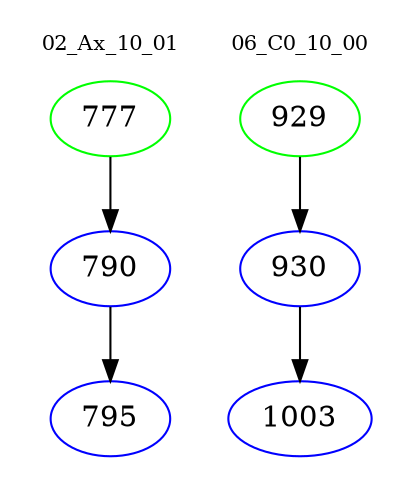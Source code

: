 digraph{
subgraph cluster_0 {
color = white
label = "02_Ax_10_01";
fontsize=10;
T0_777 [label="777", color="green"]
T0_777 -> T0_790 [color="black"]
T0_790 [label="790", color="blue"]
T0_790 -> T0_795 [color="black"]
T0_795 [label="795", color="blue"]
}
subgraph cluster_1 {
color = white
label = "06_C0_10_00";
fontsize=10;
T1_929 [label="929", color="green"]
T1_929 -> T1_930 [color="black"]
T1_930 [label="930", color="blue"]
T1_930 -> T1_1003 [color="black"]
T1_1003 [label="1003", color="blue"]
}
}
